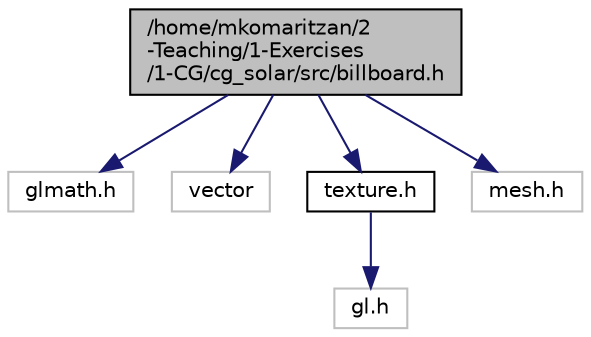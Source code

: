 digraph "/home/mkomaritzan/2-Teaching/1-Exercises/1-CG/cg_solar/src/billboard.h"
{
  edge [fontname="Helvetica",fontsize="10",labelfontname="Helvetica",labelfontsize="10"];
  node [fontname="Helvetica",fontsize="10",shape=record];
  Node0 [label="/home/mkomaritzan/2\l-Teaching/1-Exercises\l/1-CG/cg_solar/src/billboard.h",height=0.2,width=0.4,color="black", fillcolor="grey75", style="filled", fontcolor="black"];
  Node0 -> Node1 [color="midnightblue",fontsize="10",style="solid",fontname="Helvetica"];
  Node1 [label="glmath.h",height=0.2,width=0.4,color="grey75", fillcolor="white", style="filled"];
  Node0 -> Node2 [color="midnightblue",fontsize="10",style="solid",fontname="Helvetica"];
  Node2 [label="vector",height=0.2,width=0.4,color="grey75", fillcolor="white", style="filled"];
  Node0 -> Node3 [color="midnightblue",fontsize="10",style="solid",fontname="Helvetica"];
  Node3 [label="texture.h",height=0.2,width=0.4,color="black", fillcolor="white", style="filled",URL="$texture_8h.html"];
  Node3 -> Node4 [color="midnightblue",fontsize="10",style="solid",fontname="Helvetica"];
  Node4 [label="gl.h",height=0.2,width=0.4,color="grey75", fillcolor="white", style="filled"];
  Node0 -> Node5 [color="midnightblue",fontsize="10",style="solid",fontname="Helvetica"];
  Node5 [label="mesh.h",height=0.2,width=0.4,color="grey75", fillcolor="white", style="filled"];
}
